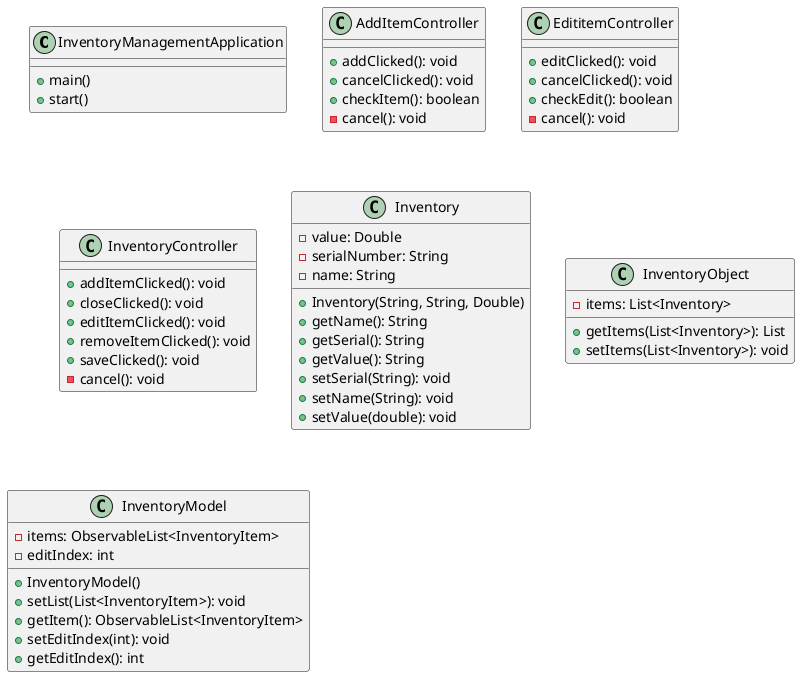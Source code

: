 @startuml
class InventoryManagementApplication{
+main()
+start()
}
class AddItemController{
+ addClicked(): void
+ cancelClicked(): void
+ checkItem(): boolean
- cancel(): void
}
class EdititemController{
+ editClicked(): void
+ cancelClicked(): void
+ checkEdit(): boolean
- cancel(): void
}
class InventoryController{
+ addItemClicked(): void
+ closeClicked(): void
+ editItemClicked(): void
+ removeItemClicked(): void
+ saveClicked(): void
- cancel(): void
}
class Inventory{
 - value: Double
 - serialNumber: String
 - name: String
 + Inventory(String, String, Double)
+ getName(): String
+ getSerial(): String
+ getValue(): String
+ setSerial(String): void
+ setName(String): void
+ setValue(double): void
}
class InventoryObject{
- items: List<Inventory>
+ getItems(List<Inventory>): List
+ setItems(List<Inventory>): void
}
class InventoryModel{
    - items: ObservableList<InventoryItem>
    - editIndex: int
    + InventoryModel()
    + setList(List<InventoryItem>): void
    + getItem(): ObservableList<InventoryItem>
    + setEditIndex(int): void
    + getEditIndex(): int
}
@enduml
